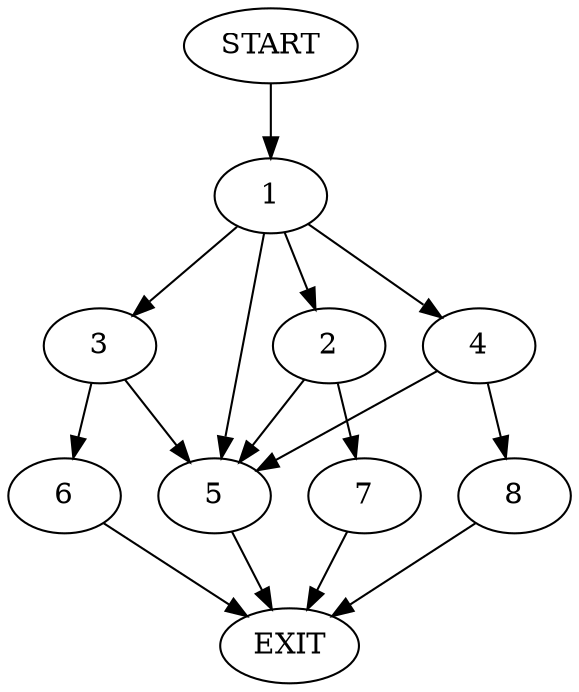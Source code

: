 digraph {
0 [label="START"]
9 [label="EXIT"]
0 -> 1
1 -> 2
1 -> 3
1 -> 4
1 -> 5
3 -> 6
3 -> 5
5 -> 9
2 -> 7
2 -> 5
4 -> 8
4 -> 5
8 -> 9
6 -> 9
7 -> 9
}
